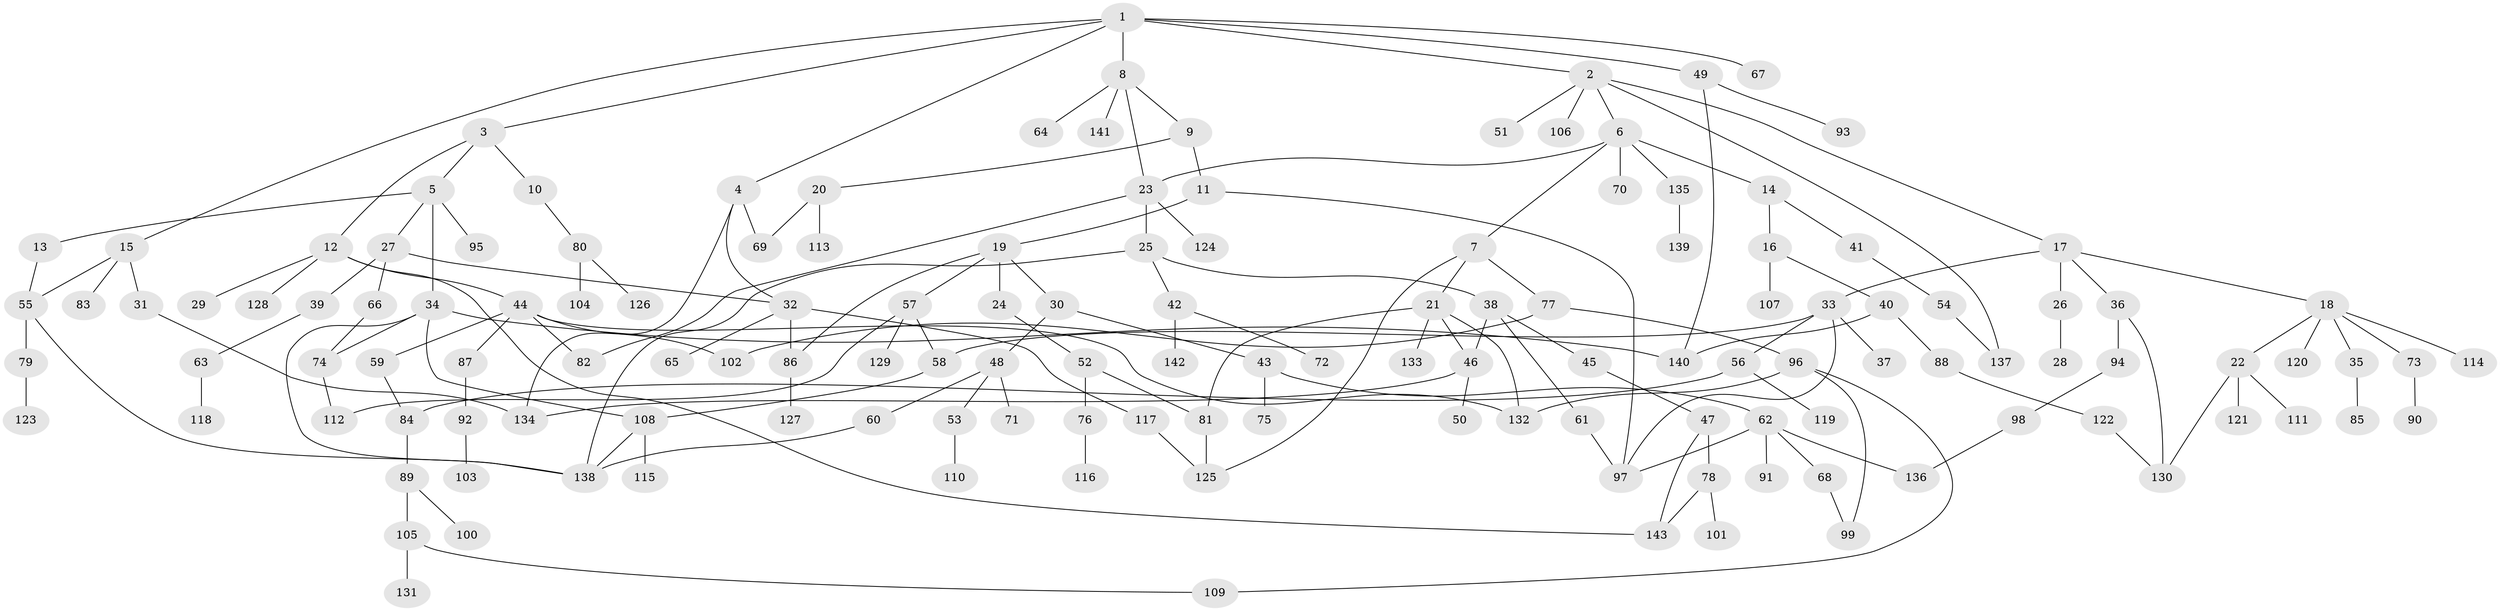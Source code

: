 // coarse degree distribution, {4: 0.1782178217821782, 2: 0.27722772277227725, 3: 0.24752475247524752, 5: 0.0594059405940594, 1: 0.2079207920792079, 6: 0.0297029702970297}
// Generated by graph-tools (version 1.1) at 2025/36/03/04/25 23:36:11]
// undirected, 143 vertices, 179 edges
graph export_dot {
  node [color=gray90,style=filled];
  1;
  2;
  3;
  4;
  5;
  6;
  7;
  8;
  9;
  10;
  11;
  12;
  13;
  14;
  15;
  16;
  17;
  18;
  19;
  20;
  21;
  22;
  23;
  24;
  25;
  26;
  27;
  28;
  29;
  30;
  31;
  32;
  33;
  34;
  35;
  36;
  37;
  38;
  39;
  40;
  41;
  42;
  43;
  44;
  45;
  46;
  47;
  48;
  49;
  50;
  51;
  52;
  53;
  54;
  55;
  56;
  57;
  58;
  59;
  60;
  61;
  62;
  63;
  64;
  65;
  66;
  67;
  68;
  69;
  70;
  71;
  72;
  73;
  74;
  75;
  76;
  77;
  78;
  79;
  80;
  81;
  82;
  83;
  84;
  85;
  86;
  87;
  88;
  89;
  90;
  91;
  92;
  93;
  94;
  95;
  96;
  97;
  98;
  99;
  100;
  101;
  102;
  103;
  104;
  105;
  106;
  107;
  108;
  109;
  110;
  111;
  112;
  113;
  114;
  115;
  116;
  117;
  118;
  119;
  120;
  121;
  122;
  123;
  124;
  125;
  126;
  127;
  128;
  129;
  130;
  131;
  132;
  133;
  134;
  135;
  136;
  137;
  138;
  139;
  140;
  141;
  142;
  143;
  1 -- 2;
  1 -- 3;
  1 -- 4;
  1 -- 8;
  1 -- 15;
  1 -- 49;
  1 -- 67;
  2 -- 6;
  2 -- 17;
  2 -- 51;
  2 -- 106;
  2 -- 137;
  3 -- 5;
  3 -- 10;
  3 -- 12;
  4 -- 134;
  4 -- 69;
  4 -- 32;
  5 -- 13;
  5 -- 27;
  5 -- 34;
  5 -- 95;
  6 -- 7;
  6 -- 14;
  6 -- 70;
  6 -- 135;
  6 -- 23;
  7 -- 21;
  7 -- 77;
  7 -- 125;
  8 -- 9;
  8 -- 23;
  8 -- 64;
  8 -- 141;
  9 -- 11;
  9 -- 20;
  10 -- 80;
  11 -- 19;
  11 -- 97;
  12 -- 29;
  12 -- 44;
  12 -- 128;
  12 -- 143;
  13 -- 55;
  14 -- 16;
  14 -- 41;
  15 -- 31;
  15 -- 83;
  15 -- 55;
  16 -- 40;
  16 -- 107;
  17 -- 18;
  17 -- 26;
  17 -- 33;
  17 -- 36;
  18 -- 22;
  18 -- 35;
  18 -- 73;
  18 -- 114;
  18 -- 120;
  19 -- 24;
  19 -- 30;
  19 -- 57;
  19 -- 86;
  20 -- 69;
  20 -- 113;
  21 -- 46;
  21 -- 133;
  21 -- 132;
  21 -- 81;
  22 -- 111;
  22 -- 121;
  22 -- 130;
  23 -- 25;
  23 -- 124;
  23 -- 82;
  24 -- 52;
  25 -- 38;
  25 -- 42;
  25 -- 138;
  26 -- 28;
  27 -- 32;
  27 -- 39;
  27 -- 66;
  30 -- 43;
  30 -- 48;
  31 -- 134;
  32 -- 65;
  32 -- 117;
  32 -- 86;
  33 -- 37;
  33 -- 56;
  33 -- 58;
  33 -- 97;
  34 -- 74;
  34 -- 140;
  34 -- 138;
  34 -- 108;
  35 -- 85;
  36 -- 94;
  36 -- 130;
  38 -- 45;
  38 -- 61;
  38 -- 46;
  39 -- 63;
  40 -- 88;
  40 -- 140;
  41 -- 54;
  42 -- 72;
  42 -- 142;
  43 -- 62;
  43 -- 75;
  44 -- 59;
  44 -- 82;
  44 -- 87;
  44 -- 132;
  44 -- 102;
  45 -- 47;
  46 -- 50;
  46 -- 134;
  47 -- 78;
  47 -- 143;
  48 -- 53;
  48 -- 60;
  48 -- 71;
  49 -- 93;
  49 -- 140;
  52 -- 76;
  52 -- 81;
  53 -- 110;
  54 -- 137;
  55 -- 79;
  55 -- 138;
  56 -- 119;
  56 -- 84;
  57 -- 112;
  57 -- 129;
  57 -- 58;
  58 -- 108;
  59 -- 84;
  60 -- 138;
  61 -- 97;
  62 -- 68;
  62 -- 91;
  62 -- 97;
  62 -- 136;
  63 -- 118;
  66 -- 74;
  68 -- 99;
  73 -- 90;
  74 -- 112;
  76 -- 116;
  77 -- 96;
  77 -- 102;
  78 -- 101;
  78 -- 143;
  79 -- 123;
  80 -- 104;
  80 -- 126;
  81 -- 125;
  84 -- 89;
  86 -- 127;
  87 -- 92;
  88 -- 122;
  89 -- 100;
  89 -- 105;
  92 -- 103;
  94 -- 98;
  96 -- 132;
  96 -- 99;
  96 -- 109;
  98 -- 136;
  105 -- 109;
  105 -- 131;
  108 -- 115;
  108 -- 138;
  117 -- 125;
  122 -- 130;
  135 -- 139;
}

